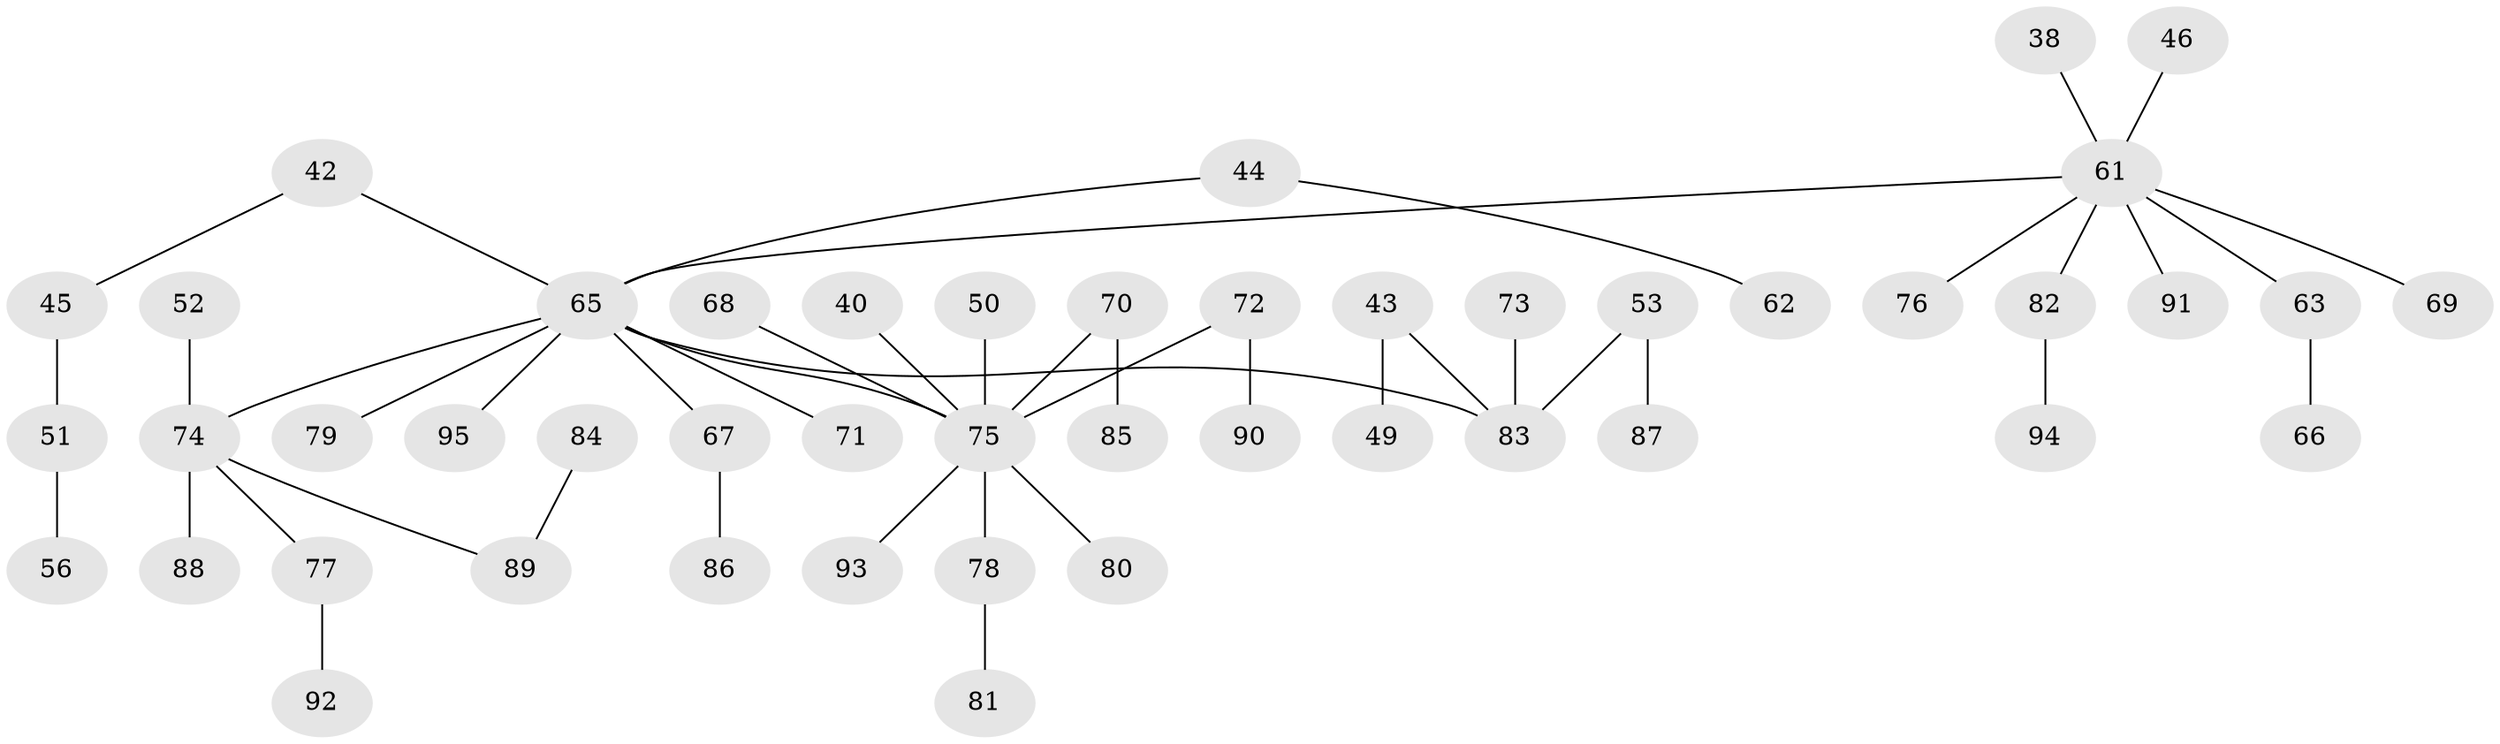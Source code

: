 // original degree distribution, {3: 0.09473684210526316, 7: 0.010526315789473684, 4: 0.05263157894736842, 2: 0.3473684210526316, 5: 0.042105263157894736, 6: 0.010526315789473684, 1: 0.4421052631578947}
// Generated by graph-tools (version 1.1) at 2025/52/03/09/25 04:52:31]
// undirected, 47 vertices, 46 edges
graph export_dot {
graph [start="1"]
  node [color=gray90,style=filled];
  38;
  40;
  42;
  43;
  44;
  45;
  46;
  49;
  50;
  51;
  52;
  53;
  56;
  61 [super="+48"];
  62;
  63;
  65 [super="+47+6+18+27+28"];
  66;
  67;
  68;
  69;
  70;
  71;
  72;
  73;
  74 [super="+35+59"];
  75 [super="+8+22+31+64+11+15+29+39+34+57"];
  76;
  77;
  78;
  79;
  80;
  81;
  82;
  83 [super="+21+14+54"];
  84;
  85;
  86;
  87;
  88;
  89 [super="+60"];
  90;
  91;
  92;
  93;
  94;
  95;
  38 -- 61;
  40 -- 75;
  42 -- 45;
  42 -- 65;
  43 -- 49;
  43 -- 83;
  44 -- 62;
  44 -- 65;
  45 -- 51;
  46 -- 61;
  50 -- 75;
  51 -- 56;
  52 -- 74;
  53 -- 87;
  53 -- 83;
  61 -- 63;
  61 -- 76;
  61 -- 82;
  61 -- 65;
  61 -- 69;
  61 -- 91;
  63 -- 66;
  65 -- 67;
  65 -- 71;
  65 -- 79;
  65 -- 95;
  65 -- 83;
  65 -- 75;
  65 -- 74;
  67 -- 86;
  68 -- 75;
  70 -- 85;
  70 -- 75;
  72 -- 90;
  72 -- 75;
  73 -- 83;
  74 -- 88;
  74 -- 89;
  74 -- 77;
  75 -- 80;
  75 -- 93;
  75 -- 78;
  77 -- 92;
  78 -- 81;
  82 -- 94;
  84 -- 89;
}
